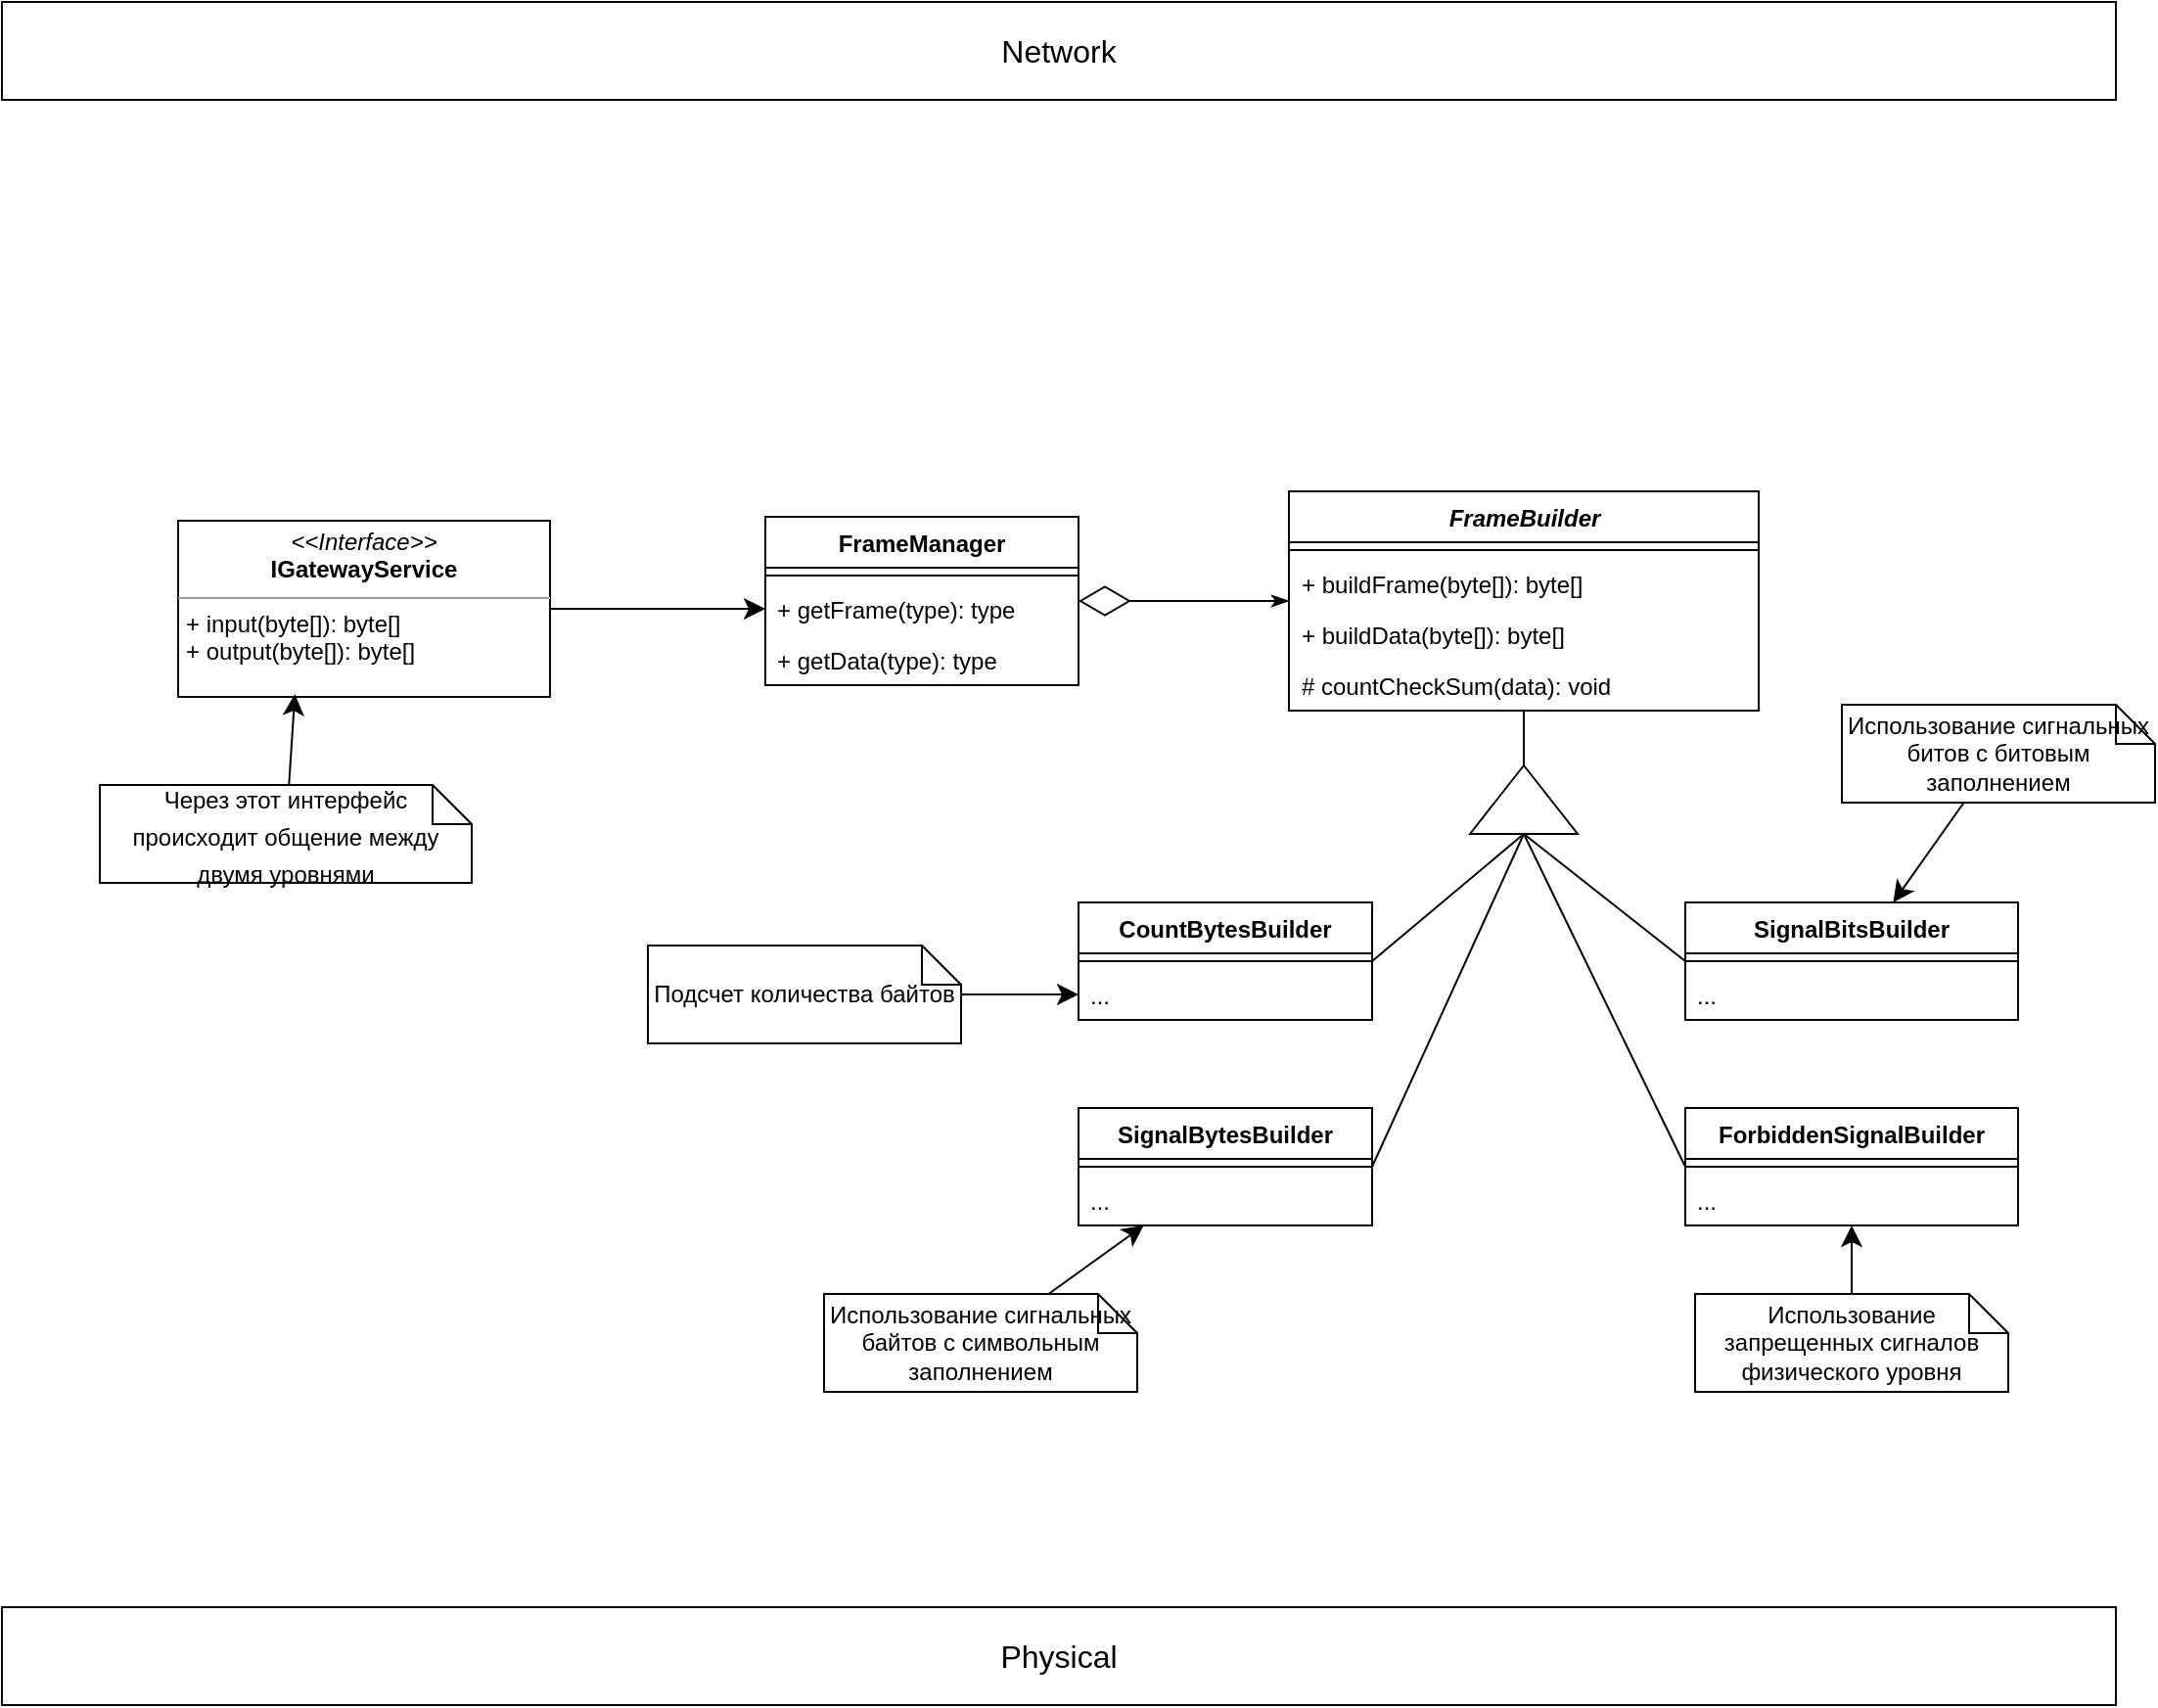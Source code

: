 <mxfile version="21.6.6" type="github" pages="5">
  <diagram name="general" id="5m_mwtfcLWCNZrnzormu">
    <mxGraphModel dx="996" dy="631" grid="1" gridSize="10" guides="1" tooltips="1" connect="1" arrows="1" fold="1" page="1" pageScale="1" pageWidth="1169" pageHeight="827" math="0" shadow="0">
      <root>
        <mxCell id="0" />
        <mxCell id="1" parent="0" />
        <mxCell id="ShFPuFszqGiULFZDKFc_-5" value="Physical" style="html=1;whiteSpace=wrap;fontSize=16;" parent="1" vertex="1">
          <mxGeometry x="40" y="850" width="1080" height="50" as="geometry" />
        </mxCell>
        <mxCell id="ShFPuFszqGiULFZDKFc_-11" value="Network" style="html=1;whiteSpace=wrap;fontSize=16;" parent="1" vertex="1">
          <mxGeometry x="40" y="30" width="1080" height="50" as="geometry" />
        </mxCell>
        <mxCell id="4dK64zO7BSkB4XXREfJq-2" value="&lt;i style=&quot;border-color: var(--border-color);&quot;&gt;FrameBuilder&lt;/i&gt;" style="swimlane;fontStyle=1;align=center;verticalAlign=top;childLayout=stackLayout;horizontal=1;startSize=26;horizontalStack=0;resizeParent=1;resizeParentMax=0;resizeLast=0;collapsible=1;marginBottom=0;whiteSpace=wrap;html=1;fontSize=12;" parent="1" vertex="1">
          <mxGeometry x="697.5" y="280" width="240" height="112" as="geometry" />
        </mxCell>
        <mxCell id="4dK64zO7BSkB4XXREfJq-4" value="" style="line;strokeWidth=1;fillColor=none;align=left;verticalAlign=middle;spacingTop=-1;spacingLeft=3;spacingRight=3;rotatable=0;labelPosition=right;points=[];portConstraint=eastwest;strokeColor=inherit;fontSize=16;" parent="4dK64zO7BSkB4XXREfJq-2" vertex="1">
          <mxGeometry y="26" width="240" height="8" as="geometry" />
        </mxCell>
        <mxCell id="4dK64zO7BSkB4XXREfJq-6" value="+ buildFrame(byte[]): byte[]" style="text;strokeColor=none;fillColor=none;align=left;verticalAlign=top;spacingLeft=4;spacingRight=4;overflow=hidden;rotatable=0;points=[[0,0.5],[1,0.5]];portConstraint=eastwest;whiteSpace=wrap;html=1;fontSize=12;" parent="4dK64zO7BSkB4XXREfJq-2" vertex="1">
          <mxGeometry y="34" width="240" height="26" as="geometry" />
        </mxCell>
        <mxCell id="4dK64zO7BSkB4XXREfJq-18" value="+ buildData(byte[]): byte[]" style="text;strokeColor=none;fillColor=none;align=left;verticalAlign=top;spacingLeft=4;spacingRight=4;overflow=hidden;rotatable=0;points=[[0,0.5],[1,0.5]];portConstraint=eastwest;whiteSpace=wrap;html=1;fontSize=12;" parent="4dK64zO7BSkB4XXREfJq-2" vertex="1">
          <mxGeometry y="60" width="240" height="26" as="geometry" />
        </mxCell>
        <mxCell id="4dK64zO7BSkB4XXREfJq-5" value="# countCheckSum(data): void" style="text;strokeColor=none;fillColor=none;align=left;verticalAlign=top;spacingLeft=4;spacingRight=4;overflow=hidden;rotatable=0;points=[[0,0.5],[1,0.5]];portConstraint=eastwest;whiteSpace=wrap;html=1;fontSize=12;" parent="4dK64zO7BSkB4XXREfJq-2" vertex="1">
          <mxGeometry y="86" width="240" height="26" as="geometry" />
        </mxCell>
        <mxCell id="4dK64zO7BSkB4XXREfJq-7" value="FrameManager" style="swimlane;fontStyle=1;align=center;verticalAlign=top;childLayout=stackLayout;horizontal=1;startSize=26;horizontalStack=0;resizeParent=1;resizeParentMax=0;resizeLast=0;collapsible=1;marginBottom=0;whiteSpace=wrap;html=1;fontSize=12;" parent="1" vertex="1">
          <mxGeometry x="430" y="293" width="160" height="86" as="geometry" />
        </mxCell>
        <mxCell id="4dK64zO7BSkB4XXREfJq-9" value="" style="line;strokeWidth=1;fillColor=none;align=left;verticalAlign=middle;spacingTop=-1;spacingLeft=3;spacingRight=3;rotatable=0;labelPosition=right;points=[];portConstraint=eastwest;strokeColor=inherit;fontSize=16;" parent="4dK64zO7BSkB4XXREfJq-7" vertex="1">
          <mxGeometry y="26" width="160" height="8" as="geometry" />
        </mxCell>
        <mxCell id="4dK64zO7BSkB4XXREfJq-10" value="+ getFrame(type): type" style="text;strokeColor=none;fillColor=none;align=left;verticalAlign=top;spacingLeft=4;spacingRight=4;overflow=hidden;rotatable=0;points=[[0,0.5],[1,0.5]];portConstraint=eastwest;whiteSpace=wrap;html=1;fontSize=12;" parent="4dK64zO7BSkB4XXREfJq-7" vertex="1">
          <mxGeometry y="34" width="160" height="26" as="geometry" />
        </mxCell>
        <mxCell id="4dK64zO7BSkB4XXREfJq-15" value="+ getData(type): type" style="text;strokeColor=none;fillColor=none;align=left;verticalAlign=top;spacingLeft=4;spacingRight=4;overflow=hidden;rotatable=0;points=[[0,0.5],[1,0.5]];portConstraint=eastwest;whiteSpace=wrap;html=1;fontSize=12;" parent="4dK64zO7BSkB4XXREfJq-7" vertex="1">
          <mxGeometry y="60" width="160" height="26" as="geometry" />
        </mxCell>
        <mxCell id="4dK64zO7BSkB4XXREfJq-17" value="" style="endArrow=diamondThin;endFill=0;endSize=24;html=1;rounded=0;fontSize=12;curved=1;startArrow=classicThin;startFill=1;" parent="1" source="4dK64zO7BSkB4XXREfJq-2" target="4dK64zO7BSkB4XXREfJq-7" edge="1">
          <mxGeometry width="160" relative="1" as="geometry">
            <mxPoint x="590" y="440" as="sourcePoint" />
            <mxPoint x="750" y="440" as="targetPoint" />
          </mxGeometry>
        </mxCell>
        <mxCell id="m8ps2vuJNtnSffl_9ugj-5" value="CountBytesBuilder" style="swimlane;fontStyle=1;align=center;verticalAlign=top;childLayout=stackLayout;horizontal=1;startSize=26;horizontalStack=0;resizeParent=1;resizeParentMax=0;resizeLast=0;collapsible=1;marginBottom=0;whiteSpace=wrap;html=1;fontSize=12;" vertex="1" parent="1">
          <mxGeometry x="590" y="490" width="150" height="60" as="geometry" />
        </mxCell>
        <mxCell id="m8ps2vuJNtnSffl_9ugj-6" value="" style="line;strokeWidth=1;fillColor=none;align=left;verticalAlign=middle;spacingTop=-1;spacingLeft=3;spacingRight=3;rotatable=0;labelPosition=right;points=[];portConstraint=eastwest;strokeColor=inherit;fontSize=16;" vertex="1" parent="m8ps2vuJNtnSffl_9ugj-5">
          <mxGeometry y="26" width="150" height="8" as="geometry" />
        </mxCell>
        <mxCell id="m8ps2vuJNtnSffl_9ugj-7" value="..." style="text;strokeColor=none;fillColor=none;align=left;verticalAlign=top;spacingLeft=4;spacingRight=4;overflow=hidden;rotatable=0;points=[[0,0.5],[1,0.5]];portConstraint=eastwest;whiteSpace=wrap;html=1;fontSize=12;" vertex="1" parent="m8ps2vuJNtnSffl_9ugj-5">
          <mxGeometry y="34" width="150" height="26" as="geometry" />
        </mxCell>
        <mxCell id="m8ps2vuJNtnSffl_9ugj-10" value="SignalBytesBuilder" style="swimlane;fontStyle=1;align=center;verticalAlign=top;childLayout=stackLayout;horizontal=1;startSize=26;horizontalStack=0;resizeParent=1;resizeParentMax=0;resizeLast=0;collapsible=1;marginBottom=0;whiteSpace=wrap;html=1;fontSize=12;" vertex="1" parent="1">
          <mxGeometry x="590" y="595" width="150" height="60" as="geometry" />
        </mxCell>
        <mxCell id="m8ps2vuJNtnSffl_9ugj-11" value="" style="line;strokeWidth=1;fillColor=none;align=left;verticalAlign=middle;spacingTop=-1;spacingLeft=3;spacingRight=3;rotatable=0;labelPosition=right;points=[];portConstraint=eastwest;strokeColor=inherit;fontSize=16;" vertex="1" parent="m8ps2vuJNtnSffl_9ugj-10">
          <mxGeometry y="26" width="150" height="8" as="geometry" />
        </mxCell>
        <mxCell id="m8ps2vuJNtnSffl_9ugj-12" value="..." style="text;strokeColor=none;fillColor=none;align=left;verticalAlign=top;spacingLeft=4;spacingRight=4;overflow=hidden;rotatable=0;points=[[0,0.5],[1,0.5]];portConstraint=eastwest;whiteSpace=wrap;html=1;fontSize=12;" vertex="1" parent="m8ps2vuJNtnSffl_9ugj-10">
          <mxGeometry y="34" width="150" height="26" as="geometry" />
        </mxCell>
        <mxCell id="m8ps2vuJNtnSffl_9ugj-15" value="SignalBitsBuilder" style="swimlane;fontStyle=1;align=center;verticalAlign=top;childLayout=stackLayout;horizontal=1;startSize=26;horizontalStack=0;resizeParent=1;resizeParentMax=0;resizeLast=0;collapsible=1;marginBottom=0;whiteSpace=wrap;html=1;fontSize=12;" vertex="1" parent="1">
          <mxGeometry x="900" y="490" width="170" height="60" as="geometry" />
        </mxCell>
        <mxCell id="m8ps2vuJNtnSffl_9ugj-16" value="" style="line;strokeWidth=1;fillColor=none;align=left;verticalAlign=middle;spacingTop=-1;spacingLeft=3;spacingRight=3;rotatable=0;labelPosition=right;points=[];portConstraint=eastwest;strokeColor=inherit;fontSize=16;" vertex="1" parent="m8ps2vuJNtnSffl_9ugj-15">
          <mxGeometry y="26" width="170" height="8" as="geometry" />
        </mxCell>
        <mxCell id="m8ps2vuJNtnSffl_9ugj-17" value="..." style="text;strokeColor=none;fillColor=none;align=left;verticalAlign=top;spacingLeft=4;spacingRight=4;overflow=hidden;rotatable=0;points=[[0,0.5],[1,0.5]];portConstraint=eastwest;whiteSpace=wrap;html=1;fontSize=12;" vertex="1" parent="m8ps2vuJNtnSffl_9ugj-15">
          <mxGeometry y="34" width="170" height="26" as="geometry" />
        </mxCell>
        <mxCell id="m8ps2vuJNtnSffl_9ugj-20" value="ForbiddenSignalBuilder" style="swimlane;fontStyle=1;align=center;verticalAlign=top;childLayout=stackLayout;horizontal=1;startSize=26;horizontalStack=0;resizeParent=1;resizeParentMax=0;resizeLast=0;collapsible=1;marginBottom=0;whiteSpace=wrap;html=1;fontSize=12;" vertex="1" parent="1">
          <mxGeometry x="900" y="595" width="170" height="60" as="geometry" />
        </mxCell>
        <mxCell id="m8ps2vuJNtnSffl_9ugj-21" value="" style="line;strokeWidth=1;fillColor=none;align=left;verticalAlign=middle;spacingTop=-1;spacingLeft=3;spacingRight=3;rotatable=0;labelPosition=right;points=[];portConstraint=eastwest;strokeColor=inherit;fontSize=16;" vertex="1" parent="m8ps2vuJNtnSffl_9ugj-20">
          <mxGeometry y="26" width="170" height="8" as="geometry" />
        </mxCell>
        <mxCell id="m8ps2vuJNtnSffl_9ugj-22" value="..." style="text;strokeColor=none;fillColor=none;align=left;verticalAlign=top;spacingLeft=4;spacingRight=4;overflow=hidden;rotatable=0;points=[[0,0.5],[1,0.5]];portConstraint=eastwest;whiteSpace=wrap;html=1;fontSize=12;" vertex="1" parent="m8ps2vuJNtnSffl_9ugj-20">
          <mxGeometry y="34" width="170" height="26" as="geometry" />
        </mxCell>
        <mxCell id="m8ps2vuJNtnSffl_9ugj-25" value="" style="triangle;whiteSpace=wrap;html=1;fontSize=16;direction=west;rotation=90;" vertex="1" parent="1">
          <mxGeometry x="800" y="410" width="35" height="55" as="geometry" />
        </mxCell>
        <mxCell id="m8ps2vuJNtnSffl_9ugj-26" value="" style="endArrow=none;html=1;rounded=0;fontSize=12;startSize=8;endSize=8;curved=1;entryX=1;entryY=0.5;entryDx=0;entryDy=0;exitX=0;exitY=0.5;exitDx=0;exitDy=0;" edge="1" parent="1" source="m8ps2vuJNtnSffl_9ugj-25" target="m8ps2vuJNtnSffl_9ugj-5">
          <mxGeometry width="50" height="50" relative="1" as="geometry">
            <mxPoint x="650" y="600" as="sourcePoint" />
            <mxPoint x="700" y="550" as="targetPoint" />
          </mxGeometry>
        </mxCell>
        <mxCell id="m8ps2vuJNtnSffl_9ugj-27" value="" style="endArrow=none;html=1;rounded=0;fontSize=12;startSize=8;endSize=8;curved=1;exitX=0;exitY=0.5;exitDx=0;exitDy=0;entryX=1;entryY=0.5;entryDx=0;entryDy=0;" edge="1" parent="1" source="m8ps2vuJNtnSffl_9ugj-25" target="m8ps2vuJNtnSffl_9ugj-10">
          <mxGeometry width="50" height="50" relative="1" as="geometry">
            <mxPoint x="818" y="465" as="sourcePoint" />
            <mxPoint x="750" y="530" as="targetPoint" />
          </mxGeometry>
        </mxCell>
        <mxCell id="m8ps2vuJNtnSffl_9ugj-28" value="" style="endArrow=none;html=1;rounded=0;fontSize=12;startSize=8;endSize=8;curved=1;exitX=0;exitY=0.5;exitDx=0;exitDy=0;entryX=0;entryY=0.5;entryDx=0;entryDy=0;" edge="1" parent="1" source="m8ps2vuJNtnSffl_9ugj-25" target="m8ps2vuJNtnSffl_9ugj-20">
          <mxGeometry width="50" height="50" relative="1" as="geometry">
            <mxPoint x="818" y="465" as="sourcePoint" />
            <mxPoint x="750" y="635" as="targetPoint" />
          </mxGeometry>
        </mxCell>
        <mxCell id="m8ps2vuJNtnSffl_9ugj-29" value="" style="endArrow=none;html=1;rounded=0;fontSize=12;startSize=8;endSize=8;curved=1;exitX=0;exitY=0.5;exitDx=0;exitDy=0;entryX=0;entryY=0.5;entryDx=0;entryDy=0;" edge="1" parent="1" source="m8ps2vuJNtnSffl_9ugj-25" target="m8ps2vuJNtnSffl_9ugj-15">
          <mxGeometry width="50" height="50" relative="1" as="geometry">
            <mxPoint x="818" y="465" as="sourcePoint" />
            <mxPoint x="870" y="635" as="targetPoint" />
          </mxGeometry>
        </mxCell>
        <mxCell id="m8ps2vuJNtnSffl_9ugj-30" value="" style="endArrow=none;html=1;rounded=0;fontSize=12;startSize=8;endSize=8;curved=1;entryX=1;entryY=0.5;entryDx=0;entryDy=0;" edge="1" parent="1" source="4dK64zO7BSkB4XXREfJq-2" target="m8ps2vuJNtnSffl_9ugj-25">
          <mxGeometry width="50" height="50" relative="1" as="geometry">
            <mxPoint x="650" y="600" as="sourcePoint" />
            <mxPoint x="700" y="550" as="targetPoint" />
          </mxGeometry>
        </mxCell>
        <mxCell id="m8ps2vuJNtnSffl_9ugj-32" value="" style="edgeStyle=none;curved=1;rounded=0;orthogonalLoop=1;jettySize=auto;html=1;fontSize=12;startSize=8;endSize=8;entryX=0;entryY=0.5;entryDx=0;entryDy=0;" edge="1" parent="1" source="m8ps2vuJNtnSffl_9ugj-31" target="4dK64zO7BSkB4XXREfJq-10">
          <mxGeometry relative="1" as="geometry" />
        </mxCell>
        <mxCell id="m8ps2vuJNtnSffl_9ugj-31" value="&lt;p style=&quot;margin:0px;margin-top:4px;text-align:center;&quot;&gt;&lt;i&gt;&amp;lt;&amp;lt;Interface&amp;gt;&amp;gt;&lt;/i&gt;&lt;br&gt;&lt;b&gt;IGatewayService&lt;/b&gt;&lt;/p&gt;&lt;hr size=&quot;1&quot;&gt;&lt;p style=&quot;margin:0px;margin-left:4px;&quot;&gt;+ input(byte[]): byte[]&lt;br&gt;+ output(byte[]): byte[]&lt;/p&gt;" style="verticalAlign=top;align=left;overflow=fill;fontSize=12;fontFamily=Helvetica;html=1;whiteSpace=wrap;" vertex="1" parent="1">
          <mxGeometry x="130" y="295" width="190" height="90" as="geometry" />
        </mxCell>
        <mxCell id="m8ps2vuJNtnSffl_9ugj-34" style="edgeStyle=none;curved=1;rounded=0;orthogonalLoop=1;jettySize=auto;html=1;entryX=0.314;entryY=0.984;entryDx=0;entryDy=0;entryPerimeter=0;fontSize=12;startSize=8;endSize=8;" edge="1" parent="1" source="m8ps2vuJNtnSffl_9ugj-33" target="m8ps2vuJNtnSffl_9ugj-31">
          <mxGeometry relative="1" as="geometry" />
        </mxCell>
        <mxCell id="m8ps2vuJNtnSffl_9ugj-33" value="&lt;font style=&quot;font-size: 12px;&quot;&gt;Через этот интерфейс происходит общение между двумя уровнями&lt;/font&gt;" style="shape=note;size=20;whiteSpace=wrap;html=1;fontSize=16;" vertex="1" parent="1">
          <mxGeometry x="90" y="430" width="190" height="50" as="geometry" />
        </mxCell>
        <mxCell id="m8ps2vuJNtnSffl_9ugj-39" value="" style="edgeStyle=none;curved=1;rounded=0;orthogonalLoop=1;jettySize=auto;html=1;fontSize=12;startSize=8;endSize=8;" edge="1" parent="1" source="m8ps2vuJNtnSffl_9ugj-35" target="m8ps2vuJNtnSffl_9ugj-7">
          <mxGeometry relative="1" as="geometry" />
        </mxCell>
        <mxCell id="m8ps2vuJNtnSffl_9ugj-35" value="Подсчет количества байтов" style="shape=note;size=20;whiteSpace=wrap;html=1;fontSize=12;" vertex="1" parent="1">
          <mxGeometry x="370" y="512" width="160" height="50" as="geometry" />
        </mxCell>
        <mxCell id="m8ps2vuJNtnSffl_9ugj-40" style="edgeStyle=none;curved=1;rounded=0;orthogonalLoop=1;jettySize=auto;html=1;fontSize=12;startSize=8;endSize=8;" edge="1" parent="1" source="m8ps2vuJNtnSffl_9ugj-36" target="m8ps2vuJNtnSffl_9ugj-10">
          <mxGeometry relative="1" as="geometry">
            <mxPoint x="670" y="660" as="targetPoint" />
          </mxGeometry>
        </mxCell>
        <mxCell id="m8ps2vuJNtnSffl_9ugj-36" value="Использование сигнальных байтов с символьным заполнением" style="shape=note;size=20;whiteSpace=wrap;html=1;fontSize=12;" vertex="1" parent="1">
          <mxGeometry x="460" y="690" width="160" height="50" as="geometry" />
        </mxCell>
        <mxCell id="m8ps2vuJNtnSffl_9ugj-41" value="" style="edgeStyle=none;curved=1;rounded=0;orthogonalLoop=1;jettySize=auto;html=1;fontSize=12;startSize=8;endSize=8;" edge="1" parent="1" source="m8ps2vuJNtnSffl_9ugj-37" target="m8ps2vuJNtnSffl_9ugj-15">
          <mxGeometry relative="1" as="geometry" />
        </mxCell>
        <mxCell id="m8ps2vuJNtnSffl_9ugj-37" value="Использование сигнальных битов с битовым заполнением" style="shape=note;size=20;whiteSpace=wrap;html=1;fontSize=12;" vertex="1" parent="1">
          <mxGeometry x="980" y="389" width="160" height="50" as="geometry" />
        </mxCell>
        <mxCell id="m8ps2vuJNtnSffl_9ugj-42" style="edgeStyle=none;curved=1;rounded=0;orthogonalLoop=1;jettySize=auto;html=1;fontSize=12;startSize=8;endSize=8;" edge="1" parent="1" source="m8ps2vuJNtnSffl_9ugj-38" target="m8ps2vuJNtnSffl_9ugj-20">
          <mxGeometry relative="1" as="geometry" />
        </mxCell>
        <mxCell id="m8ps2vuJNtnSffl_9ugj-38" value="Использование запрещенных сигналов физического уровня" style="shape=note;size=20;whiteSpace=wrap;html=1;fontSize=12;" vertex="1" parent="1">
          <mxGeometry x="905" y="690" width="160" height="50" as="geometry" />
        </mxCell>
      </root>
    </mxGraphModel>
  </diagram>
  <diagram id="uwH-dXCt9HKUFZxSJKqu" name="подсчет количества байтов">
    <mxGraphModel dx="996" dy="631" grid="0" gridSize="10" guides="1" tooltips="1" connect="1" arrows="1" fold="1" page="0" pageScale="1" pageWidth="827" pageHeight="1169" math="0" shadow="0">
      <root>
        <mxCell id="0" />
        <mxCell id="1" parent="0" />
        <mxCell id="RueVeCDkDONmFuOTwzS9-1" value="" style="ellipse;whiteSpace=wrap;html=1;align=center;aspect=fixed;fillColor=none;strokeColor=none;resizable=0;perimeter=centerPerimeter;rotatable=0;allowArrows=0;points=[];outlineConnect=1;fontSize=11;" parent="1" vertex="1">
          <mxGeometry x="233" y="88" width="10" height="10" as="geometry" />
        </mxCell>
      </root>
    </mxGraphModel>
  </diagram>
  <diagram id="x-Z139-XDnTbhSO_7zLq" name="2">
    <mxGraphModel dx="996" dy="631" grid="0" gridSize="10" guides="1" tooltips="1" connect="1" arrows="1" fold="1" page="0" pageScale="1" pageWidth="827" pageHeight="1169" math="0" shadow="0">
      <root>
        <mxCell id="0" />
        <mxCell id="1" parent="0" />
      </root>
    </mxGraphModel>
  </diagram>
  <diagram id="pnawascO1LM7p_KyKN5s" name="3">
    <mxGraphModel dx="996" dy="631" grid="0" gridSize="10" guides="1" tooltips="1" connect="1" arrows="1" fold="1" page="0" pageScale="1" pageWidth="827" pageHeight="1169" math="0" shadow="0">
      <root>
        <mxCell id="0" />
        <mxCell id="1" parent="0" />
      </root>
    </mxGraphModel>
  </diagram>
  <diagram id="vQnd8d4hkT0uv5m4TayP" name="4">
    <mxGraphModel dx="996" dy="631" grid="0" gridSize="10" guides="1" tooltips="1" connect="1" arrows="1" fold="1" page="0" pageScale="1" pageWidth="827" pageHeight="1169" math="0" shadow="0">
      <root>
        <mxCell id="0" />
        <mxCell id="1" parent="0" />
      </root>
    </mxGraphModel>
  </diagram>
</mxfile>
